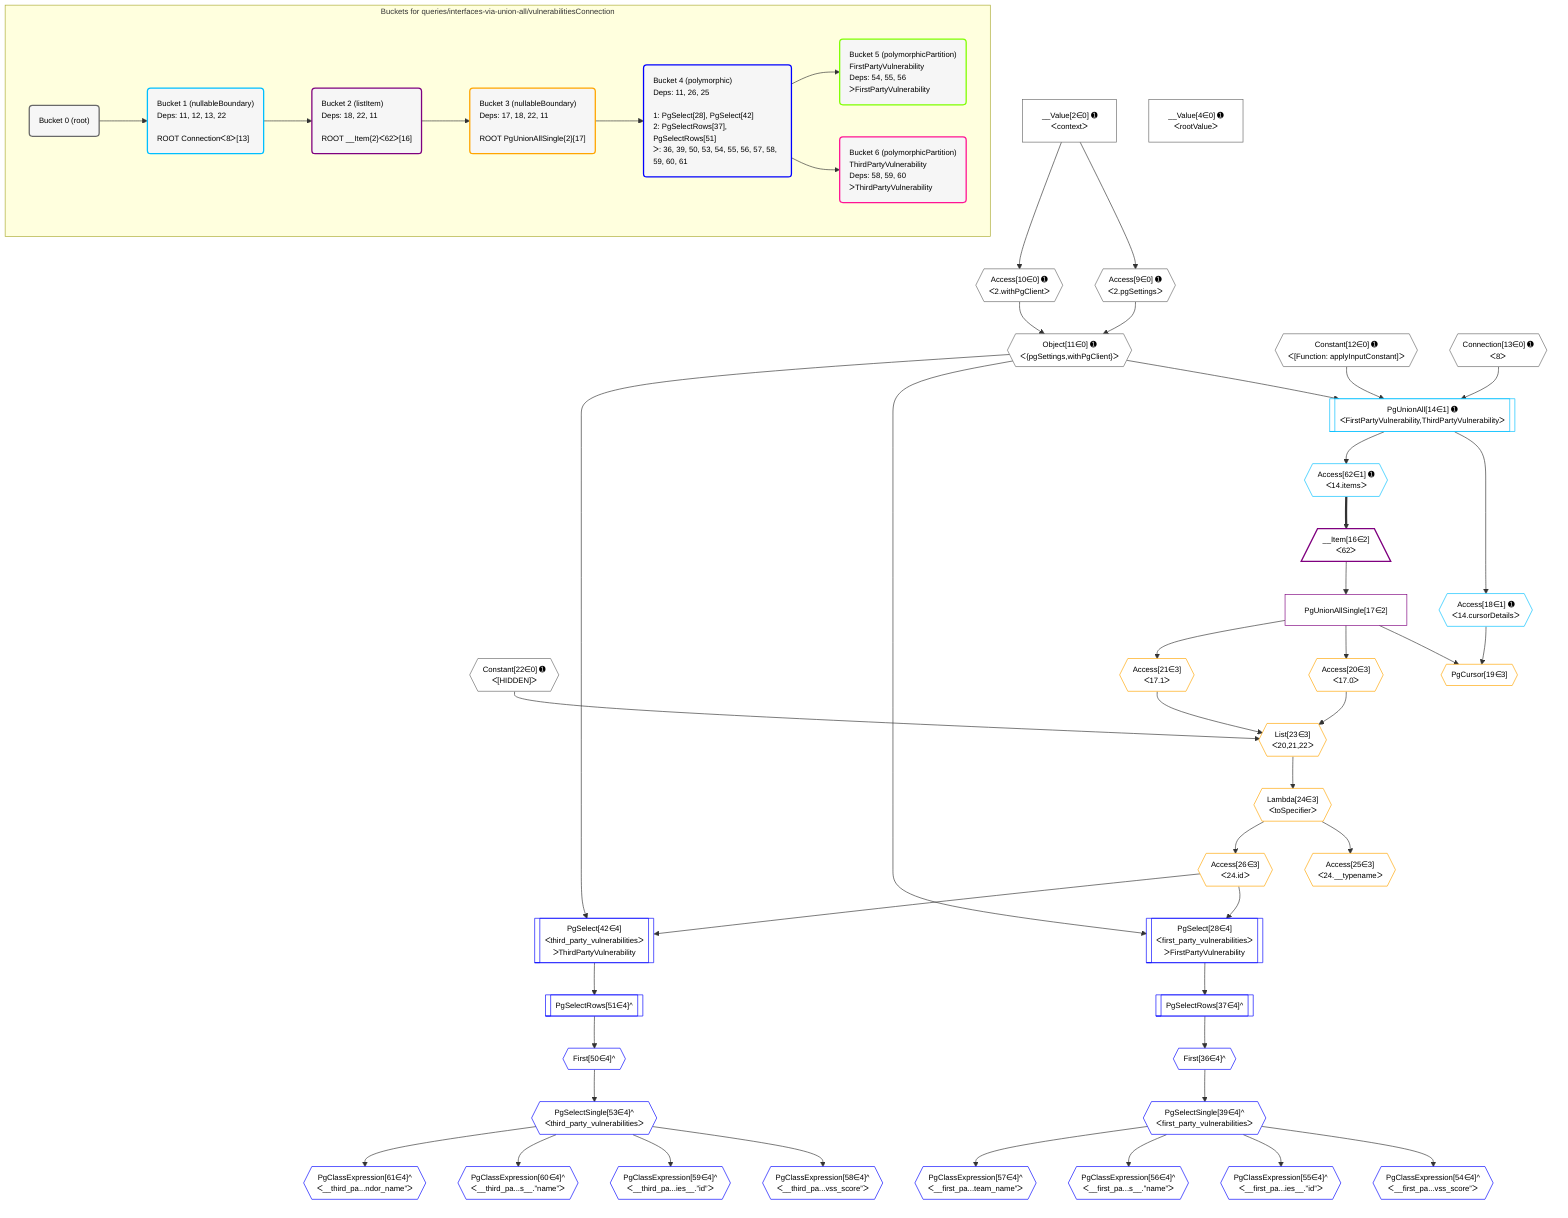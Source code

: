 %%{init: {'themeVariables': { 'fontSize': '12px'}}}%%
graph TD
    classDef path fill:#eee,stroke:#000,color:#000
    classDef plan fill:#fff,stroke-width:1px,color:#000
    classDef itemplan fill:#fff,stroke-width:2px,color:#000
    classDef unbatchedplan fill:#dff,stroke-width:1px,color:#000
    classDef sideeffectplan fill:#fcc,stroke-width:2px,color:#000
    classDef bucket fill:#f6f6f6,color:#000,stroke-width:2px,text-align:left

    subgraph "Buckets for queries/interfaces-via-union-all/vulnerabilitiesConnection"
    Bucket0("Bucket 0 (root)"):::bucket
    Bucket1("Bucket 1 (nullableBoundary)<br />Deps: 11, 12, 13, 22<br /><br />ROOT Connectionᐸ8ᐳ[13]"):::bucket
    Bucket2("Bucket 2 (listItem)<br />Deps: 18, 22, 11<br /><br />ROOT __Item{2}ᐸ62ᐳ[16]"):::bucket
    Bucket3("Bucket 3 (nullableBoundary)<br />Deps: 17, 18, 22, 11<br /><br />ROOT PgUnionAllSingle{2}[17]"):::bucket
    Bucket4("Bucket 4 (polymorphic)<br />Deps: 11, 26, 25<br /><br />1: PgSelect[28], PgSelect[42]<br />2: PgSelectRows[37], PgSelectRows[51]<br />ᐳ: 36, 39, 50, 53, 54, 55, 56, 57, 58, 59, 60, 61"):::bucket
    Bucket5("Bucket 5 (polymorphicPartition)<br />FirstPartyVulnerability<br />Deps: 54, 55, 56<br />ᐳFirstPartyVulnerability"):::bucket
    Bucket6("Bucket 6 (polymorphicPartition)<br />ThirdPartyVulnerability<br />Deps: 58, 59, 60<br />ᐳThirdPartyVulnerability"):::bucket
    end
    Bucket0 --> Bucket1
    Bucket1 --> Bucket2
    Bucket2 --> Bucket3
    Bucket3 --> Bucket4
    Bucket4 --> Bucket5 & Bucket6

    %% plan dependencies
    Object11{{"Object[11∈0] ➊<br />ᐸ{pgSettings,withPgClient}ᐳ"}}:::plan
    Access9{{"Access[9∈0] ➊<br />ᐸ2.pgSettingsᐳ"}}:::plan
    Access10{{"Access[10∈0] ➊<br />ᐸ2.withPgClientᐳ"}}:::plan
    Access9 & Access10 --> Object11
    __Value2["__Value[2∈0] ➊<br />ᐸcontextᐳ"]:::plan
    __Value2 --> Access9
    __Value2 --> Access10
    __Value4["__Value[4∈0] ➊<br />ᐸrootValueᐳ"]:::plan
    Constant12{{"Constant[12∈0] ➊<br />ᐸ[Function: applyInputConstant]ᐳ"}}:::plan
    Connection13{{"Connection[13∈0] ➊<br />ᐸ8ᐳ"}}:::plan
    Constant22{{"Constant[22∈0] ➊<br />ᐸ[HIDDEN]ᐳ"}}:::plan
    PgUnionAll14[["PgUnionAll[14∈1] ➊<br />ᐸFirstPartyVulnerability,ThirdPartyVulnerabilityᐳ"]]:::plan
    Object11 & Constant12 & Connection13 --> PgUnionAll14
    Access18{{"Access[18∈1] ➊<br />ᐸ14.cursorDetailsᐳ"}}:::plan
    PgUnionAll14 --> Access18
    Access62{{"Access[62∈1] ➊<br />ᐸ14.itemsᐳ"}}:::plan
    PgUnionAll14 --> Access62
    __Item16[/"__Item[16∈2]<br />ᐸ62ᐳ"\]:::itemplan
    Access62 ==> __Item16
    PgUnionAllSingle17["PgUnionAllSingle[17∈2]"]:::plan
    __Item16 --> PgUnionAllSingle17
    List23{{"List[23∈3]<br />ᐸ20,21,22ᐳ"}}:::plan
    Access20{{"Access[20∈3]<br />ᐸ17.0ᐳ"}}:::plan
    Access21{{"Access[21∈3]<br />ᐸ17.1ᐳ"}}:::plan
    Access20 & Access21 & Constant22 --> List23
    PgCursor19{{"PgCursor[19∈3]"}}:::plan
    PgUnionAllSingle17 & Access18 --> PgCursor19
    PgUnionAllSingle17 --> Access20
    PgUnionAllSingle17 --> Access21
    Lambda24{{"Lambda[24∈3]<br />ᐸtoSpecifierᐳ"}}:::plan
    List23 --> Lambda24
    Access25{{"Access[25∈3]<br />ᐸ24.__typenameᐳ"}}:::plan
    Lambda24 --> Access25
    Access26{{"Access[26∈3]<br />ᐸ24.idᐳ"}}:::plan
    Lambda24 --> Access26
    PgSelect28[["PgSelect[28∈4]<br />ᐸfirst_party_vulnerabilitiesᐳ<br />ᐳFirstPartyVulnerability"]]:::plan
    Object11 & Access26 --> PgSelect28
    PgSelect42[["PgSelect[42∈4]<br />ᐸthird_party_vulnerabilitiesᐳ<br />ᐳThirdPartyVulnerability"]]:::plan
    Object11 & Access26 --> PgSelect42
    First36{{"First[36∈4]^"}}:::plan
    PgSelectRows37[["PgSelectRows[37∈4]^"]]:::plan
    PgSelectRows37 --> First36
    PgSelect28 --> PgSelectRows37
    PgSelectSingle39{{"PgSelectSingle[39∈4]^<br />ᐸfirst_party_vulnerabilitiesᐳ"}}:::plan
    First36 --> PgSelectSingle39
    First50{{"First[50∈4]^"}}:::plan
    PgSelectRows51[["PgSelectRows[51∈4]^"]]:::plan
    PgSelectRows51 --> First50
    PgSelect42 --> PgSelectRows51
    PgSelectSingle53{{"PgSelectSingle[53∈4]^<br />ᐸthird_party_vulnerabilitiesᐳ"}}:::plan
    First50 --> PgSelectSingle53
    PgClassExpression54{{"PgClassExpression[54∈4]^<br />ᐸ__first_pa...vss_score”ᐳ"}}:::plan
    PgSelectSingle39 --> PgClassExpression54
    PgClassExpression55{{"PgClassExpression[55∈4]^<br />ᐸ__first_pa...ies__.”id”ᐳ"}}:::plan
    PgSelectSingle39 --> PgClassExpression55
    PgClassExpression56{{"PgClassExpression[56∈4]^<br />ᐸ__first_pa...s__.”name”ᐳ"}}:::plan
    PgSelectSingle39 --> PgClassExpression56
    PgClassExpression57{{"PgClassExpression[57∈4]^<br />ᐸ__first_pa...team_name”ᐳ"}}:::plan
    PgSelectSingle39 --> PgClassExpression57
    PgClassExpression58{{"PgClassExpression[58∈4]^<br />ᐸ__third_pa...vss_score”ᐳ"}}:::plan
    PgSelectSingle53 --> PgClassExpression58
    PgClassExpression59{{"PgClassExpression[59∈4]^<br />ᐸ__third_pa...ies__.”id”ᐳ"}}:::plan
    PgSelectSingle53 --> PgClassExpression59
    PgClassExpression60{{"PgClassExpression[60∈4]^<br />ᐸ__third_pa...s__.”name”ᐳ"}}:::plan
    PgSelectSingle53 --> PgClassExpression60
    PgClassExpression61{{"PgClassExpression[61∈4]^<br />ᐸ__third_pa...ndor_name”ᐳ"}}:::plan
    PgSelectSingle53 --> PgClassExpression61

    %% define steps
    classDef bucket0 stroke:#696969
    class Bucket0,__Value2,__Value4,Access9,Access10,Object11,Constant12,Connection13,Constant22 bucket0
    classDef bucket1 stroke:#00bfff
    class Bucket1,PgUnionAll14,Access18,Access62 bucket1
    classDef bucket2 stroke:#7f007f
    class Bucket2,__Item16,PgUnionAllSingle17 bucket2
    classDef bucket3 stroke:#ffa500
    class Bucket3,PgCursor19,Access20,Access21,List23,Lambda24,Access25,Access26 bucket3
    classDef bucket4 stroke:#0000ff
    class Bucket4,PgSelect28,First36,PgSelectRows37,PgSelectSingle39,PgSelect42,First50,PgSelectRows51,PgSelectSingle53,PgClassExpression54,PgClassExpression55,PgClassExpression56,PgClassExpression57,PgClassExpression58,PgClassExpression59,PgClassExpression60,PgClassExpression61 bucket4
    classDef bucket5 stroke:#7fff00
    class Bucket5 bucket5
    classDef bucket6 stroke:#ff1493
    class Bucket6 bucket6